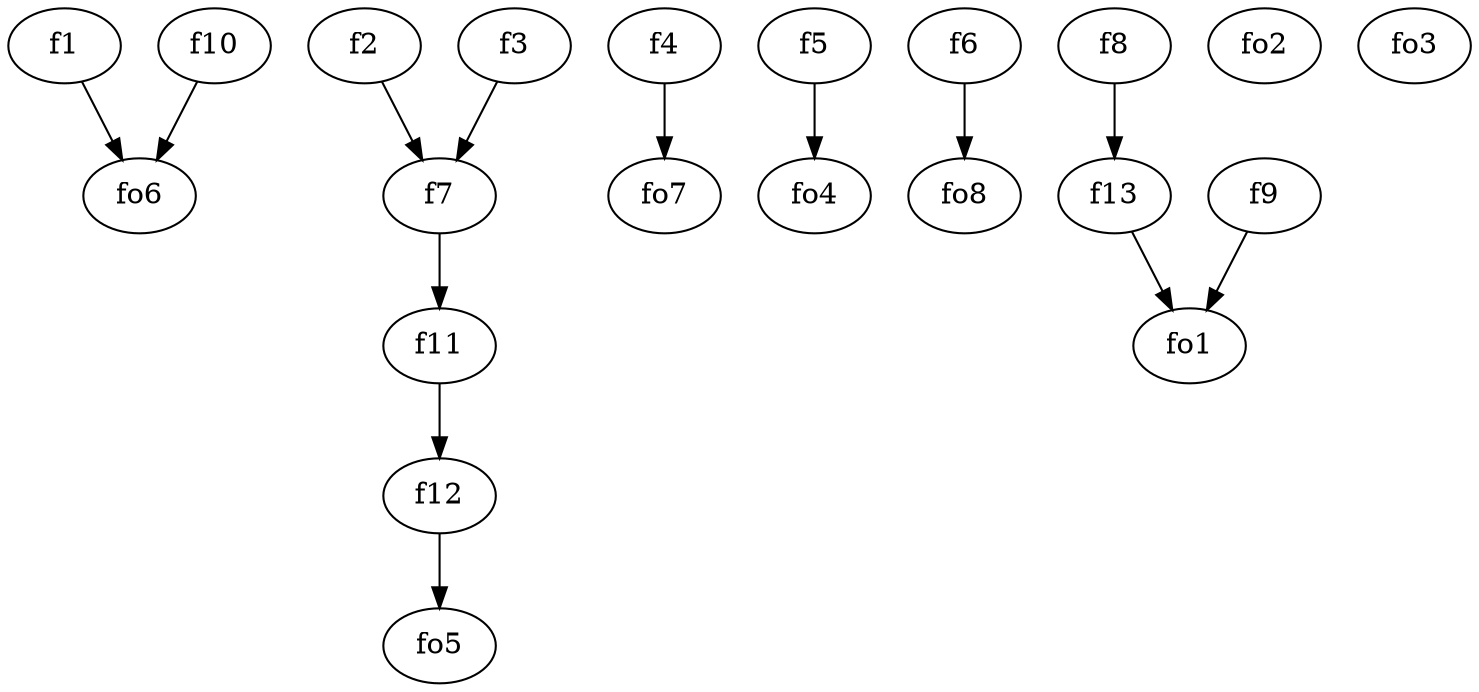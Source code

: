 strict digraph  {
f1;
f2;
f3;
f4;
f5;
f6;
f7;
f8;
f9;
f10;
f11;
f12;
f13;
fo1;
fo2;
fo3;
fo4;
fo5;
fo6;
fo7;
fo8;
f1 -> fo6  [weight=2];
f2 -> f7  [weight=2];
f3 -> f7  [weight=2];
f4 -> fo7  [weight=2];
f5 -> fo4  [weight=2];
f6 -> fo8  [weight=2];
f7 -> f11  [weight=2];
f8 -> f13  [weight=2];
f9 -> fo1  [weight=2];
f10 -> fo6  [weight=2];
f11 -> f12  [weight=2];
f12 -> fo5  [weight=2];
f13 -> fo1  [weight=2];
}
